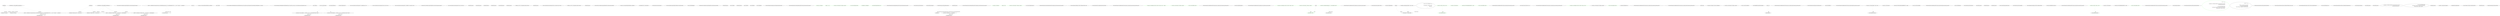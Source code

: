 digraph  {
n56 [label=fakeValidators, span=""];
n57 [label=fakeValidators, span=""];
n0 [cluster="Nancy.Tests.Unit.Validation.CompositeValidatorFixture.Should_yield_composite_description()", label="Entry Nancy.Tests.Unit.Validation.CompositeValidatorFixture.Should_yield_composite_description()", span="10-10"];
n1 [cluster="Nancy.Tests.Unit.Validation.CompositeValidatorFixture.Should_yield_composite_description()", label="var fakeValidators = A.CollectionOfFake<IModelValidator>(2)", span="13-13"];
n2 [cluster="Nancy.Tests.Unit.Validation.CompositeValidatorFixture.Should_yield_composite_description()", label="A.CallTo(() => fakeValidators[0].Description).Returns(new ModelValidationDescriptor(new[] { new ModelValidationRule(''Test1'', s => s, new[] { ''Member1'' }) }, typeof(object)))", span="14-14"];
n10 [cluster="Unk.>", label="Entry Unk.>", span=""];
n21 [cluster="lambda expression", label="fakeValidators[0].Description", span="14-14"];
n3 [cluster="Nancy.Tests.Unit.Validation.CompositeValidatorFixture.Should_yield_composite_description()", label="A.CallTo(() => fakeValidators[1].Description).Returns(new ModelValidationDescriptor(new[] { new ModelValidationRule(''Test2'', s => s, new[] { ''Member2'' }) }, typeof(object)))", span="15-15"];
n27 [cluster="lambda expression", label="fakeValidators[1].Description", span="15-15"];
n4 [cluster="Nancy.Tests.Unit.Validation.CompositeValidatorFixture.Should_yield_composite_description()", label="var subject = new CompositeValidator(fakeValidators, typeof(object))", span="16-16"];
n11 [cluster="Unk.CallTo", label="Entry Unk.CallTo", span=""];
n12 [cluster="Nancy.Validation.ModelValidationDescriptor.ModelValidationDescriptor(System.Collections.Generic.IEnumerable<Nancy.Validation.ModelValidationRule>, System.Type)", label="Entry Nancy.Validation.ModelValidationDescriptor.ModelValidationDescriptor(System.Collections.Generic.IEnumerable<Nancy.Validation.ModelValidationRule>, System.Type)", span="15-15"];
n13 [cluster="Nancy.Validation.ModelValidationRule.ModelValidationRule(string, System.Func<string, string>, System.Collections.Generic.IEnumerable<string>)", label="Entry Nancy.Validation.ModelValidationRule.ModelValidationRule(string, System.Func<string, string>, System.Collections.Generic.IEnumerable<string>)", span="39-39"];
n14 [cluster="Unk.Returns", label="Entry Unk.Returns", span=""];
n20 [cluster="lambda expression", label="Entry lambda expression", span="14-14"];
n24 [cluster="lambda expression", label=s, span="14-14"];
n26 [cluster="lambda expression", label="Entry lambda expression", span="15-15"];
n30 [cluster="lambda expression", label=s, span="15-15"];
n5 [cluster="Nancy.Tests.Unit.Validation.CompositeValidatorFixture.Should_yield_composite_description()", label="var result = subject.Description", span="19-19"];
n15 [cluster="CompositeValidator.cstr", label="Entry CompositeValidator.cstr", span=""];
n6 [cluster="Nancy.Tests.Unit.Validation.CompositeValidatorFixture.Should_yield_composite_description()", label="result.Rules.ShouldHaveCount(2)", span="22-22"];
n7 [cluster="Nancy.Tests.Unit.Validation.CompositeValidatorFixture.Should_yield_composite_description()", label="result.Rules.First().Value.ShouldHave(r => r.RuleType == ''Test1'' && r.MemberNames.Contains(''Member1''))", span="23-23"];
n8 [cluster="Nancy.Tests.Unit.Validation.CompositeValidatorFixture.Should_yield_composite_description()", label="result.Rules.Last().Value.ShouldHave(r => r.RuleType == ''Test2'' && r.MemberNames.Contains(''Member2''))", span="24-24"];
n16 [cluster="System.Collections.Generic.IEnumerable<T>.ShouldHaveCount<T>(int)", label="Entry System.Collections.Generic.IEnumerable<T>.ShouldHaveCount<T>(int)", span="80-80"];
n17 [cluster="System.Collections.Generic.IEnumerable<TSource>.First<TSource>()", label="Entry System.Collections.Generic.IEnumerable<TSource>.First<TSource>()", span="0-0"];
n18 [cluster="System.Collections.Generic.IEnumerable<T>.ShouldHave<T>(System.Func<T, bool>)", label="Entry System.Collections.Generic.IEnumerable<T>.ShouldHave<T>(System.Func<T, bool>)", span="75-75"];
n32 [cluster="lambda expression", label="Entry lambda expression", span="23-23"];
n9 [cluster="Nancy.Tests.Unit.Validation.CompositeValidatorFixture.Should_yield_composite_description()", label="Exit Nancy.Tests.Unit.Validation.CompositeValidatorFixture.Should_yield_composite_description()", span="10-10"];
n19 [cluster="System.Collections.Generic.IEnumerable<TSource>.Last<TSource>()", label="Entry System.Collections.Generic.IEnumerable<TSource>.Last<TSource>()", span="0-0"];
n36 [cluster="lambda expression", label="Entry lambda expression", span="24-24"];
n22 [cluster="lambda expression", label="Exit lambda expression", span="14-14"];
n23 [cluster="lambda expression", label="Entry lambda expression", span="14-14"];
n25 [cluster="lambda expression", label="Exit lambda expression", span="14-14"];
n28 [cluster="lambda expression", label="Exit lambda expression", span="15-15"];
n29 [cluster="lambda expression", label="Entry lambda expression", span="15-15"];
n31 [cluster="lambda expression", label="Exit lambda expression", span="15-15"];
n33 [cluster="lambda expression", label="r.RuleType == ''Test1'' && r.MemberNames.Contains(''Member1'')", span="23-23"];
n34 [cluster="lambda expression", label="Exit lambda expression", span="23-23"];
n35 [cluster="System.Collections.Generic.IEnumerable<TSource>.Contains<TSource>(TSource)", label="Entry System.Collections.Generic.IEnumerable<TSource>.Contains<TSource>(TSource)", span="0-0"];
n37 [cluster="lambda expression", label="r.RuleType == ''Test2'' && r.MemberNames.Contains(''Member2'')", span="24-24"];
n38 [cluster="lambda expression", label="Exit lambda expression", span="24-24"];
n39 [cluster="Nancy.Tests.Unit.Validation.CompositeValidatorFixture.Should_invoke_each_validator()", label="Entry Nancy.Tests.Unit.Validation.CompositeValidatorFixture.Should_invoke_each_validator()", span="28-28"];
n40 [cluster="Nancy.Tests.Unit.Validation.CompositeValidatorFixture.Should_invoke_each_validator()", label="var fakeValidators = A.CollectionOfFake<IModelValidator>(2)", span="31-31"];
n41 [cluster="Nancy.Tests.Unit.Validation.CompositeValidatorFixture.Should_invoke_each_validator()", label="var subject = new CompositeValidator(fakeValidators, typeof(object))", span="32-32"];
n43 [cluster="Nancy.Tests.Unit.Validation.CompositeValidatorFixture.Should_invoke_each_validator()", label="A.CallTo(() => fakeValidators[0].Validate(A<object>._, A<NancyContext>._)).MustHaveHappened()", span="38-38"];
n50 [cluster="lambda expression", label="fakeValidators[0].Validate(A<object>._, A<NancyContext>._)", span="38-38"];
n44 [cluster="Nancy.Tests.Unit.Validation.CompositeValidatorFixture.Should_invoke_each_validator()", label="A.CallTo(() => fakeValidators[1].Validate(A<object>._, A<NancyContext>._)).MustHaveHappened()", span="39-39"];
n54 [cluster="lambda expression", label="fakeValidators[1].Validate(A<object>._, A<NancyContext>._)", span="39-39"];
n42 [cluster="Nancy.Tests.Unit.Validation.CompositeValidatorFixture.Should_invoke_each_validator()", label="subject.Validate(''blah'', new NancyContext())", span="35-35"];
n46 [cluster="Nancy.NancyContext.NancyContext()", label="Entry Nancy.NancyContext.NancyContext()", span="25-25"];
n47 [cluster="Nancy.Validation.CompositeValidator.Validate(object, Nancy.NancyContext)", label="Entry Nancy.Validation.CompositeValidator.Validate(object, Nancy.NancyContext)", span="44-44"];
n48 [cluster="Unk.MustHaveHappened", label="Entry Unk.MustHaveHappened", span=""];
n49 [cluster="lambda expression", label="Entry lambda expression", span="38-38"];
n45 [cluster="Nancy.Tests.Unit.Validation.CompositeValidatorFixture.Should_invoke_each_validator()", label="Exit Nancy.Tests.Unit.Validation.CompositeValidatorFixture.Should_invoke_each_validator()", span="28-28"];
n53 [cluster="lambda expression", label="Entry lambda expression", span="39-39"];
n51 [cluster="lambda expression", label="Exit lambda expression", span="38-38"];
n52 [cluster="Unk.Validate", label="Entry Unk.Validate", span=""];
n55 [cluster="lambda expression", label="Exit lambda expression", span="39-39"];
m0_13 [cluster="Unk.NotNull", file="BrowserResponseExtensionsTests.cs", label="Entry Unk.NotNull", span=""];
m0_12 [cluster="Unk.Element", file="BrowserResponseExtensionsTests.cs", label="Entry Unk.Element", span=""];
m0_11 [cluster="Unk.BodyAsXml", file="BrowserResponseExtensionsTests.cs", label="Entry Unk.BodyAsXml", span=""];
m0_10 [cluster="Nancy.Testing.BrowserResponse.BrowserResponse(Nancy.NancyContext)", file="BrowserResponseExtensionsTests.cs", label="Entry Nancy.Testing.BrowserResponse.BrowserResponse(Nancy.NancyContext)", span="17-17"];
m0_0 [cluster="Nancy.Testing.Tests.BrowserResponseExtensionsTests.Should_create_xdocument_from_xml_body()", file="BrowserResponseExtensionsTests.cs", label="Entry Nancy.Testing.Tests.BrowserResponseExtensionsTests.Should_create_xdocument_from_xml_body()", span="10-10"];
m0_1 [cluster="Nancy.Testing.Tests.BrowserResponseExtensionsTests.Should_create_xdocument_from_xml_body()", color=green, community=0, file="BrowserResponseExtensionsTests.cs", label="var response = new Response()", prediction=0, span="12-12"];
m0_2 [cluster="Nancy.Testing.Tests.BrowserResponseExtensionsTests.Should_create_xdocument_from_xml_body()", color=green, community=0, file="BrowserResponseExtensionsTests.cs", label="response = ''<tag />''", prediction=1, span="13-13"];
m0_3 [cluster="Nancy.Testing.Tests.BrowserResponseExtensionsTests.Should_create_xdocument_from_xml_body()", color=green, community=0, file="BrowserResponseExtensionsTests.cs", label="var context = new NancyContext() { Response = response }", prediction=2, span="15-15"];
m0_4 [cluster="Nancy.Testing.Tests.BrowserResponseExtensionsTests.Should_create_xdocument_from_xml_body()", color=green, community=0, file="BrowserResponseExtensionsTests.cs", label="sut = new BrowserResponse(context)", prediction=3, span="16-16"];
m0_5 [cluster="Nancy.Testing.Tests.BrowserResponseExtensionsTests.Should_create_xdocument_from_xml_body()", color=green, community=0, file="BrowserResponseExtensionsTests.cs", label="var bodyAsXml = sut.BodyAsXml()", prediction=4, span="16-16"];
m0_6 [cluster="Nancy.Testing.Tests.BrowserResponseExtensionsTests.Should_create_xdocument_from_xml_body()", color=green, community=0, file="BrowserResponseExtensionsTests.cs", label="Assert.NotNull(bodyAsXml.Element(''tag''))", prediction=5, span="18-18"];
m0_7 [cluster="Nancy.Testing.Tests.BrowserResponseExtensionsTests.Should_create_xdocument_from_xml_body()", file="BrowserResponseExtensionsTests.cs", label="Exit Nancy.Testing.Tests.BrowserResponseExtensionsTests.Should_create_xdocument_from_xml_body()", span="10-10"];
m0_9 [cluster="Nancy.NancyContext.NancyContext()", file="BrowserResponseExtensionsTests.cs", label="Entry Nancy.NancyContext.NancyContext()", span="16-16"];
m0_8 [cluster="Nancy.Response.Response()", file="BrowserResponseExtensionsTests.cs", label="Entry Nancy.Response.Response()", span="15-15"];
m0_22 [cluster="lambda expression", file="BrowserResponseExtensionsTests.cs", label="Entry lambda expression", span="30-30"];
m0_23 [cluster="lambda expression", file="BrowserResponseExtensionsTests.cs", label="sut.BodyAsXml()", span="30-30"];
m0_24 [cluster="lambda expression", file="BrowserResponseExtensionsTests.cs", label="Exit lambda expression", span="30-30"];
m0_14 [cluster="Nancy.Testing.Tests.BrowserResponseExtensionsTests.Should_fail_to_create_xdocument_from_non_xml_body()", file="BrowserResponseExtensionsTests.cs", label="Entry Nancy.Testing.Tests.BrowserResponseExtensionsTests.Should_fail_to_create_xdocument_from_non_xml_body()", span="22-22"];
m0_15 [cluster="Nancy.Testing.Tests.BrowserResponseExtensionsTests.Should_fail_to_create_xdocument_from_non_xml_body()", color=green, community=0, file="BrowserResponseExtensionsTests.cs", label="var response = new Response()", prediction=6, span="24-24"];
m0_16 [cluster="Nancy.Testing.Tests.BrowserResponseExtensionsTests.Should_fail_to_create_xdocument_from_non_xml_body()", color=green, community=0, file="BrowserResponseExtensionsTests.cs", label="response = ''hello''", prediction=7, span="25-25"];
m0_17 [cluster="Nancy.Testing.Tests.BrowserResponseExtensionsTests.Should_fail_to_create_xdocument_from_non_xml_body()", color=green, community=0, file="BrowserResponseExtensionsTests.cs", label="var context = new NancyContext() { Response = response }", prediction=8, span="27-27"];
m0_18 [cluster="Nancy.Testing.Tests.BrowserResponseExtensionsTests.Should_fail_to_create_xdocument_from_non_xml_body()", file="BrowserResponseExtensionsTests.cs", label="sut = new BrowserResponse(context)", span="28-28"];
m0_19 [cluster="Nancy.Testing.Tests.BrowserResponseExtensionsTests.Should_fail_to_create_xdocument_from_non_xml_body()", file="BrowserResponseExtensionsTests.cs", label="Assert.Throws<XmlException>(() => sut.BodyAsXml())", span="30-30"];
m0_20 [cluster="Nancy.Testing.Tests.BrowserResponseExtensionsTests.Should_fail_to_create_xdocument_from_non_xml_body()", file="BrowserResponseExtensionsTests.cs", label="Exit Nancy.Testing.Tests.BrowserResponseExtensionsTests.Should_fail_to_create_xdocument_from_non_xml_body()", span="22-22"];
m0_25 [file="BrowserResponseExtensionsTests.cs", label="Nancy.Testing.Tests.BrowserResponseExtensionsTests", span=""];
m1_61 [cluster="Nancy.Responses.XmlResponse<TModel>.XmlResponse(TModel, string)", file="ContextExtensionsTests.cs", label="Entry Nancy.Responses.XmlResponse<TModel>.XmlResponse(TModel, string)", span="8-8"];
m1_37 [cluster="Nancy.Testing.Tests.ContextExtensionsTests.Model.Model()", file="ContextExtensionsTests.cs", label="Entry Nancy.Testing.Tests.ContextExtensionsTests.Model.Model()", span="42-42"];
m1_56 [cluster="Nancy.Testing.Tests.ContextExtensionsTests.Should_create_new_wrapper_from_xml_response_if_not_already_present()", file="ContextExtensionsTests.cs", label="Entry Nancy.Testing.Tests.ContextExtensionsTests.Should_create_new_wrapper_from_xml_response_if_not_already_present()", span="83-83"];
m1_57 [cluster="Nancy.Testing.Tests.ContextExtensionsTests.Should_create_new_wrapper_from_xml_response_if_not_already_present()", color=green, community=0, file="ContextExtensionsTests.cs", label="var response = new XmlResponse<Model>(new Model() { Dummy = ''Data'' }, ''text/xml'')", prediction=9, span="85-85"];
m1_58 [cluster="Nancy.Testing.Tests.ContextExtensionsTests.Should_create_new_wrapper_from_xml_response_if_not_already_present()", color=green, community=0, file="ContextExtensionsTests.cs", label="var context = new NancyContext() { Response = response }", prediction=10, span="86-86"];
m1_59 [cluster="Nancy.Testing.Tests.ContextExtensionsTests.Should_create_new_wrapper_from_xml_response_if_not_already_present()", color=green, community=0, file="ContextExtensionsTests.cs", label="var result = context.XmlBody<Model>()", prediction=11, span="88-88"];
m1_60 [cluster="Nancy.Testing.Tests.ContextExtensionsTests.Should_create_new_wrapper_from_xml_response_if_not_already_present()", file="ContextExtensionsTests.cs", label="Exit Nancy.Testing.Tests.ContextExtensionsTests.Should_create_new_wrapper_from_xml_response_if_not_already_present()", span="83-83"];
m1_10 [cluster="object.ShouldBeSameAs(object)", file="ContextExtensionsTests.cs", label="Entry object.ShouldBeSameAs(object)", span="115-115"];
m1_62 [cluster="Nancy.Testing.Tests.ContextExtensionsTests.Should_fail_to_return_xml_body_on_non_xml_response()", file="ContextExtensionsTests.cs", label="Entry Nancy.Testing.Tests.ContextExtensionsTests.Should_fail_to_return_xml_body_on_non_xml_response()", span="93-93"];
m1_63 [cluster="Nancy.Testing.Tests.ContextExtensionsTests.Should_fail_to_return_xml_body_on_non_xml_response()", color=green, community=0, file="ContextExtensionsTests.cs", label="var response = new JsonResponse<Model>(new Model() { Dummy = ''Data'' })", prediction=12, span="95-95"];
m1_64 [cluster="Nancy.Testing.Tests.ContextExtensionsTests.Should_fail_to_return_xml_body_on_non_xml_response()", color=green, community=0, file="ContextExtensionsTests.cs", label="var context = new NancyContext() { Response = response }", prediction=13, span="96-96"];
m1_65 [cluster="Nancy.Testing.Tests.ContextExtensionsTests.Should_fail_to_return_xml_body_on_non_xml_response()", color=green, community=0, file="ContextExtensionsTests.cs", label="Assert.Throws<InvalidOperationException>(() => context.XmlBody<Model>())", prediction=14, span="98-98"];
m1_66 [cluster="Nancy.Testing.Tests.ContextExtensionsTests.Should_fail_to_return_xml_body_on_non_xml_response()", file="ContextExtensionsTests.cs", label="Exit Nancy.Testing.Tests.ContextExtensionsTests.Should_fail_to_return_xml_body_on_non_xml_response()", span="93-93"];
m1_38 [cluster="Nancy.NancyContext.JsonBody<TModel>()", file="ContextExtensionsTests.cs", label="Entry Nancy.NancyContext.JsonBody<TModel>()", span="47-47"];
m1_46 [cluster="object.ShouldEqual(object)", file="ContextExtensionsTests.cs", label="Entry object.ShouldEqual(object)", span="80-80"];
m1_47 [cluster="Nancy.Testing.Tests.ContextExtensionsTests.Should_use_xmlresponse_from_context_if_it_is_present()", file="ContextExtensionsTests.cs", label=bodyBytes, span=""];
m1_48 [cluster="Nancy.Testing.Tests.ContextExtensionsTests.Should_use_xmlresponse_from_context_if_it_is_present()", color=green, community=0, file="ContextExtensionsTests.cs", label="var model = new Model() { Dummy = ''Data'' }", prediction=15, span="73-73"];
m1_49 [cluster="Nancy.Testing.Tests.ContextExtensionsTests.Should_use_xmlresponse_from_context_if_it_is_present()", color=green, community=0, file="ContextExtensionsTests.cs", label="var context = new NancyContext()", prediction=16, span="74-74"];
m1_50 [cluster="Nancy.Testing.Tests.ContextExtensionsTests.Should_use_xmlresponse_from_context_if_it_is_present()", color=green, community=0, file="ContextExtensionsTests.cs", label="context.Items[''@@@@XMLRESPONSE@@@@''] = model", prediction=17, span="75-75"];
m1_52 [cluster="Nancy.Testing.Tests.ContextExtensionsTests.Should_use_xmlresponse_from_context_if_it_is_present()", color=green, community=0, file="ContextExtensionsTests.cs", label="result.ShouldBeSameAs(model)", prediction=15, span="79-79"];
m1_51 [cluster="Nancy.Testing.Tests.ContextExtensionsTests.Should_use_xmlresponse_from_context_if_it_is_present()", color=green, community=0, file="ContextExtensionsTests.cs", label="var result = context.XmlBody<Model>()", prediction=19, span="77-77"];
m1_53 [cluster="Nancy.Testing.Tests.ContextExtensionsTests.Should_use_xmlresponse_from_context_if_it_is_present()", file="ContextExtensionsTests.cs", label="Exit Nancy.Testing.Tests.ContextExtensionsTests.Should_use_xmlresponse_from_context_if_it_is_present()", span="71-71"];
m1_29 [cluster="System.IO.Stream.Write(byte[], int, int)", file="ContextExtensionsTests.cs", label="Entry System.IO.Stream.Write(byte[], int, int)", span="0-0"];
m1_39 [cluster="Nancy.Testing.Tests.ContextExtensionsTests.Should_create_new_wrapper_from_json_response_if_not_already_present()", file="ContextExtensionsTests.cs", label="Entry Nancy.Testing.Tests.ContextExtensionsTests.Should_create_new_wrapper_from_json_response_if_not_already_present()", span="60-60"];
m1_40 [cluster="Nancy.Testing.Tests.ContextExtensionsTests.Should_create_new_wrapper_from_json_response_if_not_already_present()", color=green, community=0, file="ContextExtensionsTests.cs", label="var response = new JsonResponse<Model>(new Model() { Dummy = ''Data'' })", prediction=20, span="62-62"];
m1_41 [cluster="Nancy.Testing.Tests.ContextExtensionsTests.Should_create_new_wrapper_from_json_response_if_not_already_present()", file="ContextExtensionsTests.cs", label="var context = new NancyContext() { Response = response }", span="63-63"];
m1_42 [cluster="Nancy.Testing.Tests.ContextExtensionsTests.Should_create_new_wrapper_from_json_response_if_not_already_present()", color=green, community=0, file="ContextExtensionsTests.cs", label="var result = context.JsonBody<Model>()", prediction=21, span="65-65"];
m1_43 [cluster="Nancy.Testing.Tests.ContextExtensionsTests.Should_create_new_wrapper_from_json_response_if_not_already_present()", file="ContextExtensionsTests.cs", label="result.Dummy.ShouldEqual(''Data'')", span="67-67"];
m1_44 [cluster="Nancy.Testing.Tests.ContextExtensionsTests.Should_create_new_wrapper_from_json_response_if_not_already_present()", file="ContextExtensionsTests.cs", label="Exit Nancy.Testing.Tests.ContextExtensionsTests.Should_create_new_wrapper_from_json_response_if_not_already_present()", span="60-60"];
m1_11 [cluster="Nancy.Testing.Tests.ContextExtensionsTests.Should_create_new_wrapper_from_html_response_if_not_already_present()", file="ContextExtensionsTests.cs", label="Entry Nancy.Testing.Tests.ContextExtensionsTests.Should_create_new_wrapper_from_html_response_if_not_already_present()", span="24-24"];
m1_12 [cluster="Nancy.Testing.Tests.ContextExtensionsTests.Should_create_new_wrapper_from_html_response_if_not_already_present()", file="ContextExtensionsTests.cs", label="var called = false", span="26-26"];
m1_13 [cluster="Nancy.Testing.Tests.ContextExtensionsTests.Should_create_new_wrapper_from_html_response_if_not_already_present()", file="ContextExtensionsTests.cs", label="var bodyBytes = Encoding.ASCII.GetBytes(''<html></html>'')", span="27-27"];
m1_14 [cluster="Nancy.Testing.Tests.ContextExtensionsTests.Should_create_new_wrapper_from_html_response_if_not_already_present()", file="ContextExtensionsTests.cs", label="Action<Stream> bodyDelegate = (s) =>\r\n			{\r\n				s.Write(bodyBytes, 0, bodyBytes.Length);\r\n				called = true;\r\n			}", span="28-32"];
m1_15 [cluster="Nancy.Testing.Tests.ContextExtensionsTests.Should_create_new_wrapper_from_html_response_if_not_already_present()", file="ContextExtensionsTests.cs", label="var response = new Response { Contents = bodyDelegate }", span="33-33"];
m1_16 [cluster="Nancy.Testing.Tests.ContextExtensionsTests.Should_create_new_wrapper_from_html_response_if_not_already_present()", file="ContextExtensionsTests.cs", label="var context = new NancyContext() { Response = response }", span="34-34"];
m1_17 [cluster="Nancy.Testing.Tests.ContextExtensionsTests.Should_create_new_wrapper_from_html_response_if_not_already_present()", file="ContextExtensionsTests.cs", label="var result = context.DocumentBody()", span="36-36"];
m1_18 [cluster="Nancy.Testing.Tests.ContextExtensionsTests.Should_create_new_wrapper_from_html_response_if_not_already_present()", file="ContextExtensionsTests.cs", label="result.ShouldBeOfType(typeof(DocumentWrapper))", span="38-38"];
m1_19 [cluster="Nancy.Testing.Tests.ContextExtensionsTests.Should_create_new_wrapper_from_html_response_if_not_already_present()", file="ContextExtensionsTests.cs", label="called.ShouldBeTrue()", span="39-39"];
m1_20 [cluster="Nancy.Testing.Tests.ContextExtensionsTests.Should_create_new_wrapper_from_html_response_if_not_already_present()", file="ContextExtensionsTests.cs", label="Exit Nancy.Testing.Tests.ContextExtensionsTests.Should_create_new_wrapper_from_html_response_if_not_already_present()", span="24-24"];
m1_7 [cluster="Nancy.Testing.DocumentWrapper.DocumentWrapper(string)", file="ContextExtensionsTests.cs", label="Entry Nancy.Testing.DocumentWrapper.DocumentWrapper(string)", span="47-47"];
m1_24 [cluster="bool.ShouldBeTrue()", file="ContextExtensionsTests.cs", label="Entry bool.ShouldBeTrue()", span="70-70"];
m1_0 [cluster="Nancy.Testing.Tests.ContextExtensionsTests.Should_use_documentwrapper_from_context_if_it_is_present()", file="ContextExtensionsTests.cs", label="Entry Nancy.Testing.Tests.ContextExtensionsTests.Should_use_documentwrapper_from_context_if_it_is_present()", span="12-12"];
m1_1 [cluster="Nancy.Testing.Tests.ContextExtensionsTests.Should_use_documentwrapper_from_context_if_it_is_present()", file="ContextExtensionsTests.cs", label="var wrapper = new DocumentWrapper(''<html></html>'')", span="14-14"];
m1_2 [cluster="Nancy.Testing.Tests.ContextExtensionsTests.Should_use_documentwrapper_from_context_if_it_is_present()", file="ContextExtensionsTests.cs", label="var context = new NancyContext()", span="15-15"];
m1_3 [cluster="Nancy.Testing.Tests.ContextExtensionsTests.Should_use_documentwrapper_from_context_if_it_is_present()", file="ContextExtensionsTests.cs", label="context.Items[''@@@@DOCUMENT_WRAPPER@@@@''] = wrapper", span="16-16"];
m1_5 [cluster="Nancy.Testing.Tests.ContextExtensionsTests.Should_use_documentwrapper_from_context_if_it_is_present()", file="ContextExtensionsTests.cs", label="result.ShouldBeSameAs(wrapper)", span="20-20"];
m1_4 [cluster="Nancy.Testing.Tests.ContextExtensionsTests.Should_use_documentwrapper_from_context_if_it_is_present()", file="ContextExtensionsTests.cs", label="var result = context.DocumentBody()", span="18-18"];
m1_6 [cluster="Nancy.Testing.Tests.ContextExtensionsTests.Should_use_documentwrapper_from_context_if_it_is_present()", file="ContextExtensionsTests.cs", label="Exit Nancy.Testing.Tests.ContextExtensionsTests.Should_use_documentwrapper_from_context_if_it_is_present()", span="12-12"];
m1_55 [cluster="Unk.ShouldBeSameAs", file="ContextExtensionsTests.cs", label="Entry Unk.ShouldBeSameAs", span=""];
m1_8 [cluster="Nancy.NancyContext.NancyContext()", file="ContextExtensionsTests.cs", label="Entry Nancy.NancyContext.NancyContext()", span="16-16"];
m1_67 [cluster="lambda expression", file="ContextExtensionsTests.cs", label="Entry lambda expression", span="98-98"];
m1_26 [cluster="lambda expression", file="ContextExtensionsTests.cs", label="s.Write(bodyBytes, 0, bodyBytes.Length)", span="30-30"];
m1_25 [cluster="lambda expression", file="ContextExtensionsTests.cs", label="Entry lambda expression", span="28-32"];
m1_27 [cluster="lambda expression", file="ContextExtensionsTests.cs", label="called = true", span="31-31"];
m1_28 [cluster="lambda expression", file="ContextExtensionsTests.cs", label="Exit lambda expression", span="28-32"];
m1_68 [cluster="lambda expression", color=green, community=0, file="ContextExtensionsTests.cs", label="context.XmlBody<Model>()", prediction=13, span="98-98"];
m1_69 [cluster="lambda expression", file="ContextExtensionsTests.cs", label="Exit lambda expression", span="98-98"];
m1_21 [cluster="System.Text.Encoding.GetBytes(string)", file="ContextExtensionsTests.cs", label="Entry System.Text.Encoding.GetBytes(string)", span="0-0"];
m1_9 [cluster="Nancy.NancyContext.DocumentBody()", file="ContextExtensionsTests.cs", label="Entry Nancy.NancyContext.DocumentBody()", span="34-34"];
m1_45 [cluster="Nancy.Responses.JsonResponse<TModel>.JsonResponse(TModel)", file="ContextExtensionsTests.cs", label="Entry Nancy.Responses.JsonResponse<TModel>.JsonResponse(TModel)", span="8-8"];
m1_23 [cluster="object.ShouldBeOfType(System.Type)", file="ContextExtensionsTests.cs", label="Entry object.ShouldBeOfType(System.Type)", span="140-140"];
m1_30 [cluster="Nancy.Testing.Tests.ContextExtensionsTests.Should_use_jsonresponse_from_context_if_it_is_present()", file="ContextExtensionsTests.cs", label="Entry Nancy.Testing.Tests.ContextExtensionsTests.Should_use_jsonresponse_from_context_if_it_is_present()", span="48-48"];
m1_31 [cluster="Nancy.Testing.Tests.ContextExtensionsTests.Should_use_jsonresponse_from_context_if_it_is_present()", color=green, community=0, file="ContextExtensionsTests.cs", label="var model = new Model() { Dummy = ''Data'' }", prediction=23, span="50-50"];
m1_32 [cluster="Nancy.Testing.Tests.ContextExtensionsTests.Should_use_jsonresponse_from_context_if_it_is_present()", file="ContextExtensionsTests.cs", label="var context = new NancyContext()", span="51-51"];
m1_33 [cluster="Nancy.Testing.Tests.ContextExtensionsTests.Should_use_jsonresponse_from_context_if_it_is_present()", file="ContextExtensionsTests.cs", label="context.Items[''@@@@JSONRESPONSE@@@@''] = model", span="52-52"];
m1_35 [cluster="Nancy.Testing.Tests.ContextExtensionsTests.Should_use_jsonresponse_from_context_if_it_is_present()", file="ContextExtensionsTests.cs", label="result.ShouldBeSameAs(model)", span="56-56"];
m1_34 [cluster="Nancy.Testing.Tests.ContextExtensionsTests.Should_use_jsonresponse_from_context_if_it_is_present()", color=green, community=0, file="ContextExtensionsTests.cs", label="var result = context.JsonBody<Model>()", prediction=24, span="54-54"];
m1_36 [cluster="Nancy.Testing.Tests.ContextExtensionsTests.Should_use_jsonresponse_from_context_if_it_is_present()", file="ContextExtensionsTests.cs", label="Exit Nancy.Testing.Tests.ContextExtensionsTests.Should_use_jsonresponse_from_context_if_it_is_present()", span="48-48"];
m1_22 [cluster="Nancy.Response.Response()", file="ContextExtensionsTests.cs", label="Entry Nancy.Response.Response()", span="15-15"];
m1_71 [file="ContextExtensionsTests.cs", label=context, span=""];
m2_0 [cluster="Nancy.Demo.Authentication.Stateless.AuthModule.AuthModule()", file="NancyContextExtensions.cs", label="Entry Nancy.Demo.Authentication.Stateless.AuthModule.AuthModule()", span="4-4"];
m2_1 [cluster="Nancy.Demo.Authentication.Stateless.AuthModule.AuthModule()", color=green, community=0, file="NancyContextExtensions.cs", label="Post[''/''] = x =>\r\n                {\r\n                    string apiKey = UserDatabase.ValidateUser((string) Request.Form.Username,\r\n                                                              (string) Request.Form.Password);\r\n\r\n                    return string.IsNullOrEmpty(apiKey)\r\n                               ? new Response {StatusCode = HttpStatusCode.Unauthorized}\r\n                               : Response.AsJson(new {ApiKey = apiKey});\r\n                }", prediction=25, span="7-15"];
m2_2 [cluster="Nancy.Demo.Authentication.Stateless.AuthModule.AuthModule()", file="NancyContextExtensions.cs", label="Delete[''/''] = x =>\r\n                {\r\n                    var apiKey = (string) Request.Form.ApiKey;\r\n                    UserDatabase.RemoveApiKey(apiKey);\r\n                    return new Response {StatusCode = HttpStatusCode.OK};\r\n                }", span="18-23"];
m2_3 [cluster="Nancy.Demo.Authentication.Stateless.AuthModule.AuthModule()", file="NancyContextExtensions.cs", label="Exit Nancy.Demo.Authentication.Stateless.AuthModule.AuthModule()", span="4-4"];
m2_8 [cluster="Nancy.Demo.Authentication.Stateless.UserDatabase.ValidateUser(string, string)", file="NancyContextExtensions.cs", label="Entry Nancy.Demo.Authentication.Stateless.UserDatabase.ValidateUser(string, string)", span="31-31"];
m2_11 [cluster="Nancy.IResponseFormatter.AsJson<TModel>(TModel, Nancy.HttpStatusCode)", file="NancyContextExtensions.cs", label="Entry Nancy.IResponseFormatter.AsJson<TModel>(TModel, Nancy.HttpStatusCode)", span="52-52"];
m2_9 [cluster="string.IsNullOrEmpty(string)", file="NancyContextExtensions.cs", label="Entry string.IsNullOrEmpty(string)", span="0-0"];
m2_17 [cluster="Nancy.Demo.Authentication.Stateless.UserDatabase.RemoveApiKey(string)", file="NancyContextExtensions.cs", label="Entry Nancy.Demo.Authentication.Stateless.UserDatabase.RemoveApiKey(string)", span="47-47"];
m2_10 [cluster="Nancy.Response.Response()", file="NancyContextExtensions.cs", label="Entry Nancy.Response.Response()", span="20-20"];
m2_12 [cluster="lambda expression", file="NancyContextExtensions.cs", label="Entry lambda expression", span="18-23"];
m2_4 [cluster="lambda expression", file="NancyContextExtensions.cs", label="Entry lambda expression", span="7-15"];
m2_5 [cluster="lambda expression", file="NancyContextExtensions.cs", label="string apiKey = UserDatabase.ValidateUser((string) Request.Form.Username,\r\n                                                              (string) Request.Form.Password)", span="9-10"];
m2_6 [cluster="lambda expression", file="NancyContextExtensions.cs", label="return string.IsNullOrEmpty(apiKey)\r\n                               ? new Response {StatusCode = HttpStatusCode.Unauthorized}\r\n                               : Response.AsJson(new {ApiKey = apiKey});", span="12-14"];
m2_7 [cluster="lambda expression", file="NancyContextExtensions.cs", label="Exit lambda expression", span="7-15"];
m2_13 [cluster="lambda expression", file="NancyContextExtensions.cs", label="var apiKey = (string) Request.Form.ApiKey", span="20-20"];
m2_14 [cluster="lambda expression", file="NancyContextExtensions.cs", label="UserDatabase.RemoveApiKey(apiKey)", span="21-21"];
m2_15 [cluster="lambda expression", file="NancyContextExtensions.cs", label="return new Response {StatusCode = HttpStatusCode.OK};", span="22-22"];
m2_16 [cluster="lambda expression", file="NancyContextExtensions.cs", label="Exit lambda expression", span="18-23"];
m2_18 [file="NancyContextExtensions.cs", label="Nancy.Demo.Authentication.Stateless.AuthModule", span=""];
n56 -> n21  [color=darkseagreen4, key=1, label=fakeValidators, style=dashed];
n56 -> n27  [color=darkseagreen4, key=1, label=fakeValidators, style=dashed];
n57 -> n50  [color=darkseagreen4, key=1, label=fakeValidators, style=dashed];
n57 -> n54  [color=darkseagreen4, key=1, label=fakeValidators, style=dashed];
n1 -> n21  [color=darkseagreen4, key=1, label=fakeValidators, style=dashed];
n1 -> n3  [color=darkseagreen4, key=1, label=fakeValidators, style=dashed];
n1 -> n27  [color=darkseagreen4, key=1, label=fakeValidators, style=dashed];
n2 -> n20  [color=darkseagreen4, key=1, label="lambda expression", style=dashed];
n2 -> n24  [color=darkseagreen4, key=1, label=string, style=dashed];
n3 -> n26  [color=darkseagreen4, key=1, label="lambda expression", style=dashed];
n3 -> n30  [color=darkseagreen4, key=1, label=string, style=dashed];
n5 -> n7  [color=darkseagreen4, key=1, label=result, style=dashed];
n5 -> n8  [color=darkseagreen4, key=1, label=result, style=dashed];
n7 -> n32  [color=darkseagreen4, key=1, label="lambda expression", style=dashed];
n8 -> n36  [color=darkseagreen4, key=1, label="lambda expression", style=dashed];
n40 -> n43  [color=darkseagreen4, key=1, label=fakeValidators, style=dashed];
n40 -> n50  [color=darkseagreen4, key=1, label=fakeValidators, style=dashed];
n40 -> n44  [color=darkseagreen4, key=1, label=fakeValidators, style=dashed];
n40 -> n54  [color=darkseagreen4, key=1, label=fakeValidators, style=dashed];
n43 -> n49  [color=darkseagreen4, key=1, label="lambda expression", style=dashed];
n44 -> n53  [color=darkseagreen4, key=1, label="lambda expression", style=dashed];
m0_19 -> m0_22  [color=darkseagreen4, key=1, label="lambda expression", style=dashed];
m0_25 -> m0_19  [color=darkseagreen4, key=1, label="Nancy.Testing.Tests.BrowserResponseExtensionsTests", style=dashed];
m0_25 -> m0_23  [color=darkseagreen4, key=1, label="Nancy.Testing.Tests.BrowserResponseExtensionsTests", style=dashed];
m1_64 -> m1_68  [color=green, key=1, label=context, style=dashed];
m1_65 -> m1_67  [color=green, key=1, label="lambda expression", style=dashed];
m1_47 -> m1_26  [color=darkseagreen4, key=1, label=bodyBytes, style=dashed];
m1_48 -> m1_52  [color=green, key=1, label=model, style=dashed];
m1_13 -> m1_26  [color=darkseagreen4, key=1, label=bodyBytes, style=dashed];
m1_14 -> m1_26  [color=darkseagreen4, key=1, label="System.IO.Stream", style=dashed];
m1_1 -> m1_5  [color=darkseagreen4, key=1, label=wrapper, style=dashed];
m1_27 -> m1_19  [color=darkseagreen4, key=1, label=called, style=dashed];
m1_31 -> m1_35  [color=green, key=1, label=model, style=dashed];
m1_71 -> m1_68  [color=green, key=1, label=context, style=dashed];
}
